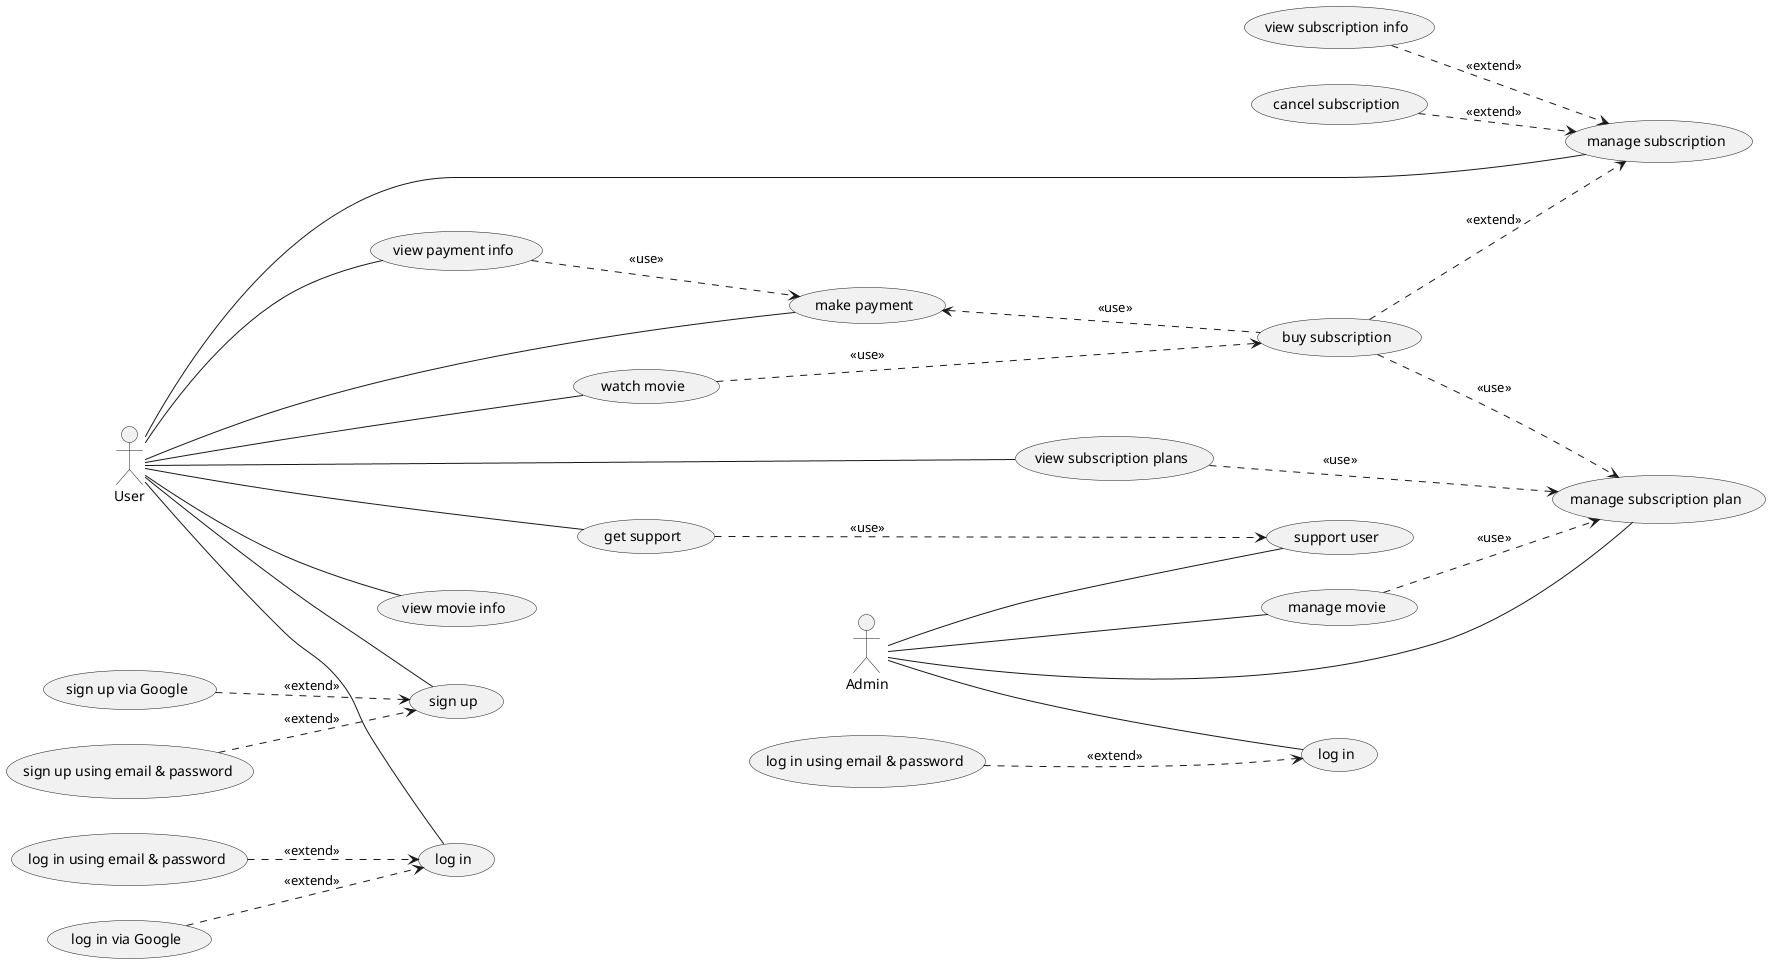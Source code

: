 @startuml
left to right direction

actor "User" as User
actor "Admin" as Admin

' ==== User Use Cases ====
usecase "sign up" as UC_SignUp
usecase "sign up using email & password" as UC_SignUpEmail
usecase "sign up via Google" as UC_SignUpGoogle

usecase "log in" as UC_Login
usecase "log in using email & password" as UC_LoginEmail
usecase "log in via Google" as UC_LoginGoogle

usecase "view movie info" as UC_ViewMovie
usecase "watch movie" as UC_Watch
usecase "make payment" as UC_Payment
usecase "view payment info" as UC_PayInfo

usecase "manage subscription" as UC_ManageSub
usecase "view subscription info" as UC_ViewSub
usecase "cancel subscription" as UC_CancelSub
usecase "buy subscription" as UC_BuySub
usecase "view subscription plans" as UC_ViewPlans

usecase "get support" as UC_Support

' ==== Admin Use Cases ====
usecase "log in" as UC_AdminLogin
usecase "log in using email & password" as UC_AdminLoginEmail
usecase "support user" as UC_SupportUser
usecase "manage movie" as UC_ManageMovie
usecase "manage subscription plan" as UC_ManagePlan

' ==== Associations ====
User -- UC_SignUp
User -- UC_Login
User -- UC_ViewMovie
User -- UC_Watch
User -- UC_Payment
User -- UC_PayInfo
User -- UC_ManageSub
User -- UC_ViewPlans
User -- UC_Support

Admin -- UC_AdminLogin
Admin -- UC_SupportUser
Admin -- UC_ManageMovie
Admin -- UC_ManagePlan

' ==== Extends ====
UC_SignUpEmail ..> UC_SignUp : <<extend>>
UC_SignUpGoogle ..> UC_SignUp : <<extend>>

UC_LoginEmail ..> UC_Login : <<extend>>
UC_LoginGoogle ..> UC_Login : <<extend>>

UC_ViewSub ..> UC_ManageSub : <<extend>>
UC_CancelSub ..> UC_ManageSub : <<extend>>
UC_BuySub ..> UC_ManageSub : <<extend>>

UC_AdminLoginEmail ..> UC_AdminLogin : <<extend>>

' ==== Use ====
UC_Support ..> UC_SupportUser : <<use>>
UC_Watch ..> UC_BuySub : <<use>>
UC_Payment <.. UC_BuySub : <<use>>
UC_ViewPlans ..> UC_ManagePlan : <<use>>
UC_BuySub ..> UC_ManagePlan : <<use>>
UC_ManageMovie ..> UC_ManagePlan : <<use>>
UC_PayInfo ..> UC_Payment : <<use>>

@enduml
